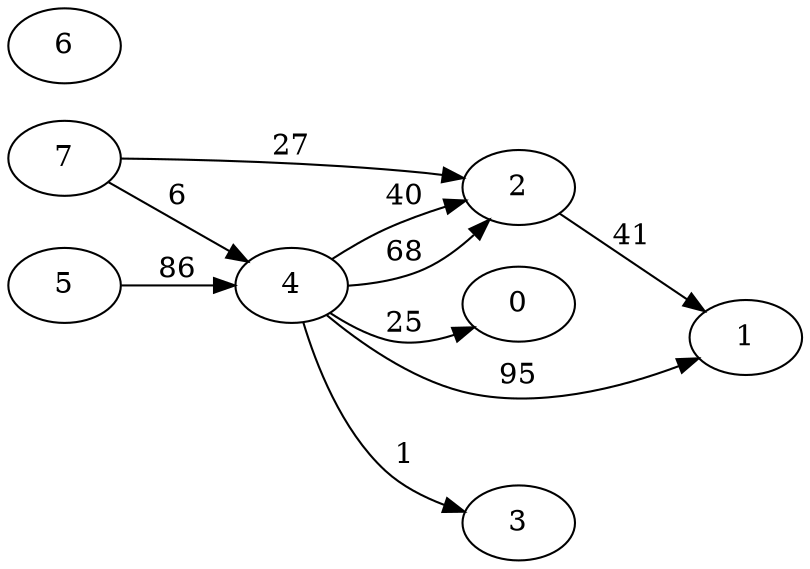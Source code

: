 digraph G {
ranksep = "equally";
rankdir = LR;
{rank = same; 0; };
{rank = same; 1; };
{rank = same; 2; };
{rank = same; };
{rank = same; 3; };
{rank = same; 4; };
{rank = same; };
{rank = same; 5; };
{rank = same; };
{rank = same; 6; };
{rank = same; 7; };
{rank = same; };
0
1
2->1[label="41"];
3
4->2[label="40"];
4->3[label="1"];
4->2[label="68"];
4->1[label="95"];
4->0[label="25"];
5->4[label="86"];
6
7->4[label="6"];
7->2[label="27"];
}
